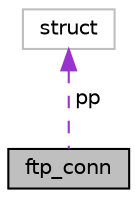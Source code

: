 digraph "ftp_conn"
{
  edge [fontname="Helvetica",fontsize="10",labelfontname="Helvetica",labelfontsize="10"];
  node [fontname="Helvetica",fontsize="10",shape=record];
  Node1 [label="ftp_conn",height=0.2,width=0.4,color="black", fillcolor="grey75", style="filled", fontcolor="black"];
  Node2 -> Node1 [dir="back",color="darkorchid3",fontsize="10",style="dashed",label=" pp" ,fontname="Helvetica"];
  Node2 [label="struct",height=0.2,width=0.4,color="grey75", fillcolor="white", style="filled"];
}
